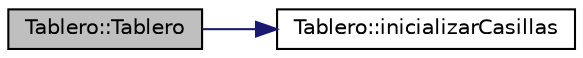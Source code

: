 digraph "Tablero::Tablero"
{
  edge [fontname="Helvetica",fontsize="10",labelfontname="Helvetica",labelfontsize="10"];
  node [fontname="Helvetica",fontsize="10",shape=record];
  rankdir="LR";
  Node1 [label="Tablero::Tablero",height=0.2,width=0.4,color="black", fillcolor="grey75", style="filled" fontcolor="black"];
  Node1 -> Node2 [color="midnightblue",fontsize="10",style="solid",fontname="Helvetica"];
  Node2 [label="Tablero::inicializarCasillas",height=0.2,width=0.4,color="black", fillcolor="white", style="filled",URL="$class_tablero.html#ad78cc8ce5ebe7d45c5a09c9a45c20b19",tooltip="Genera las casillas del tablero lógico. "];
}
